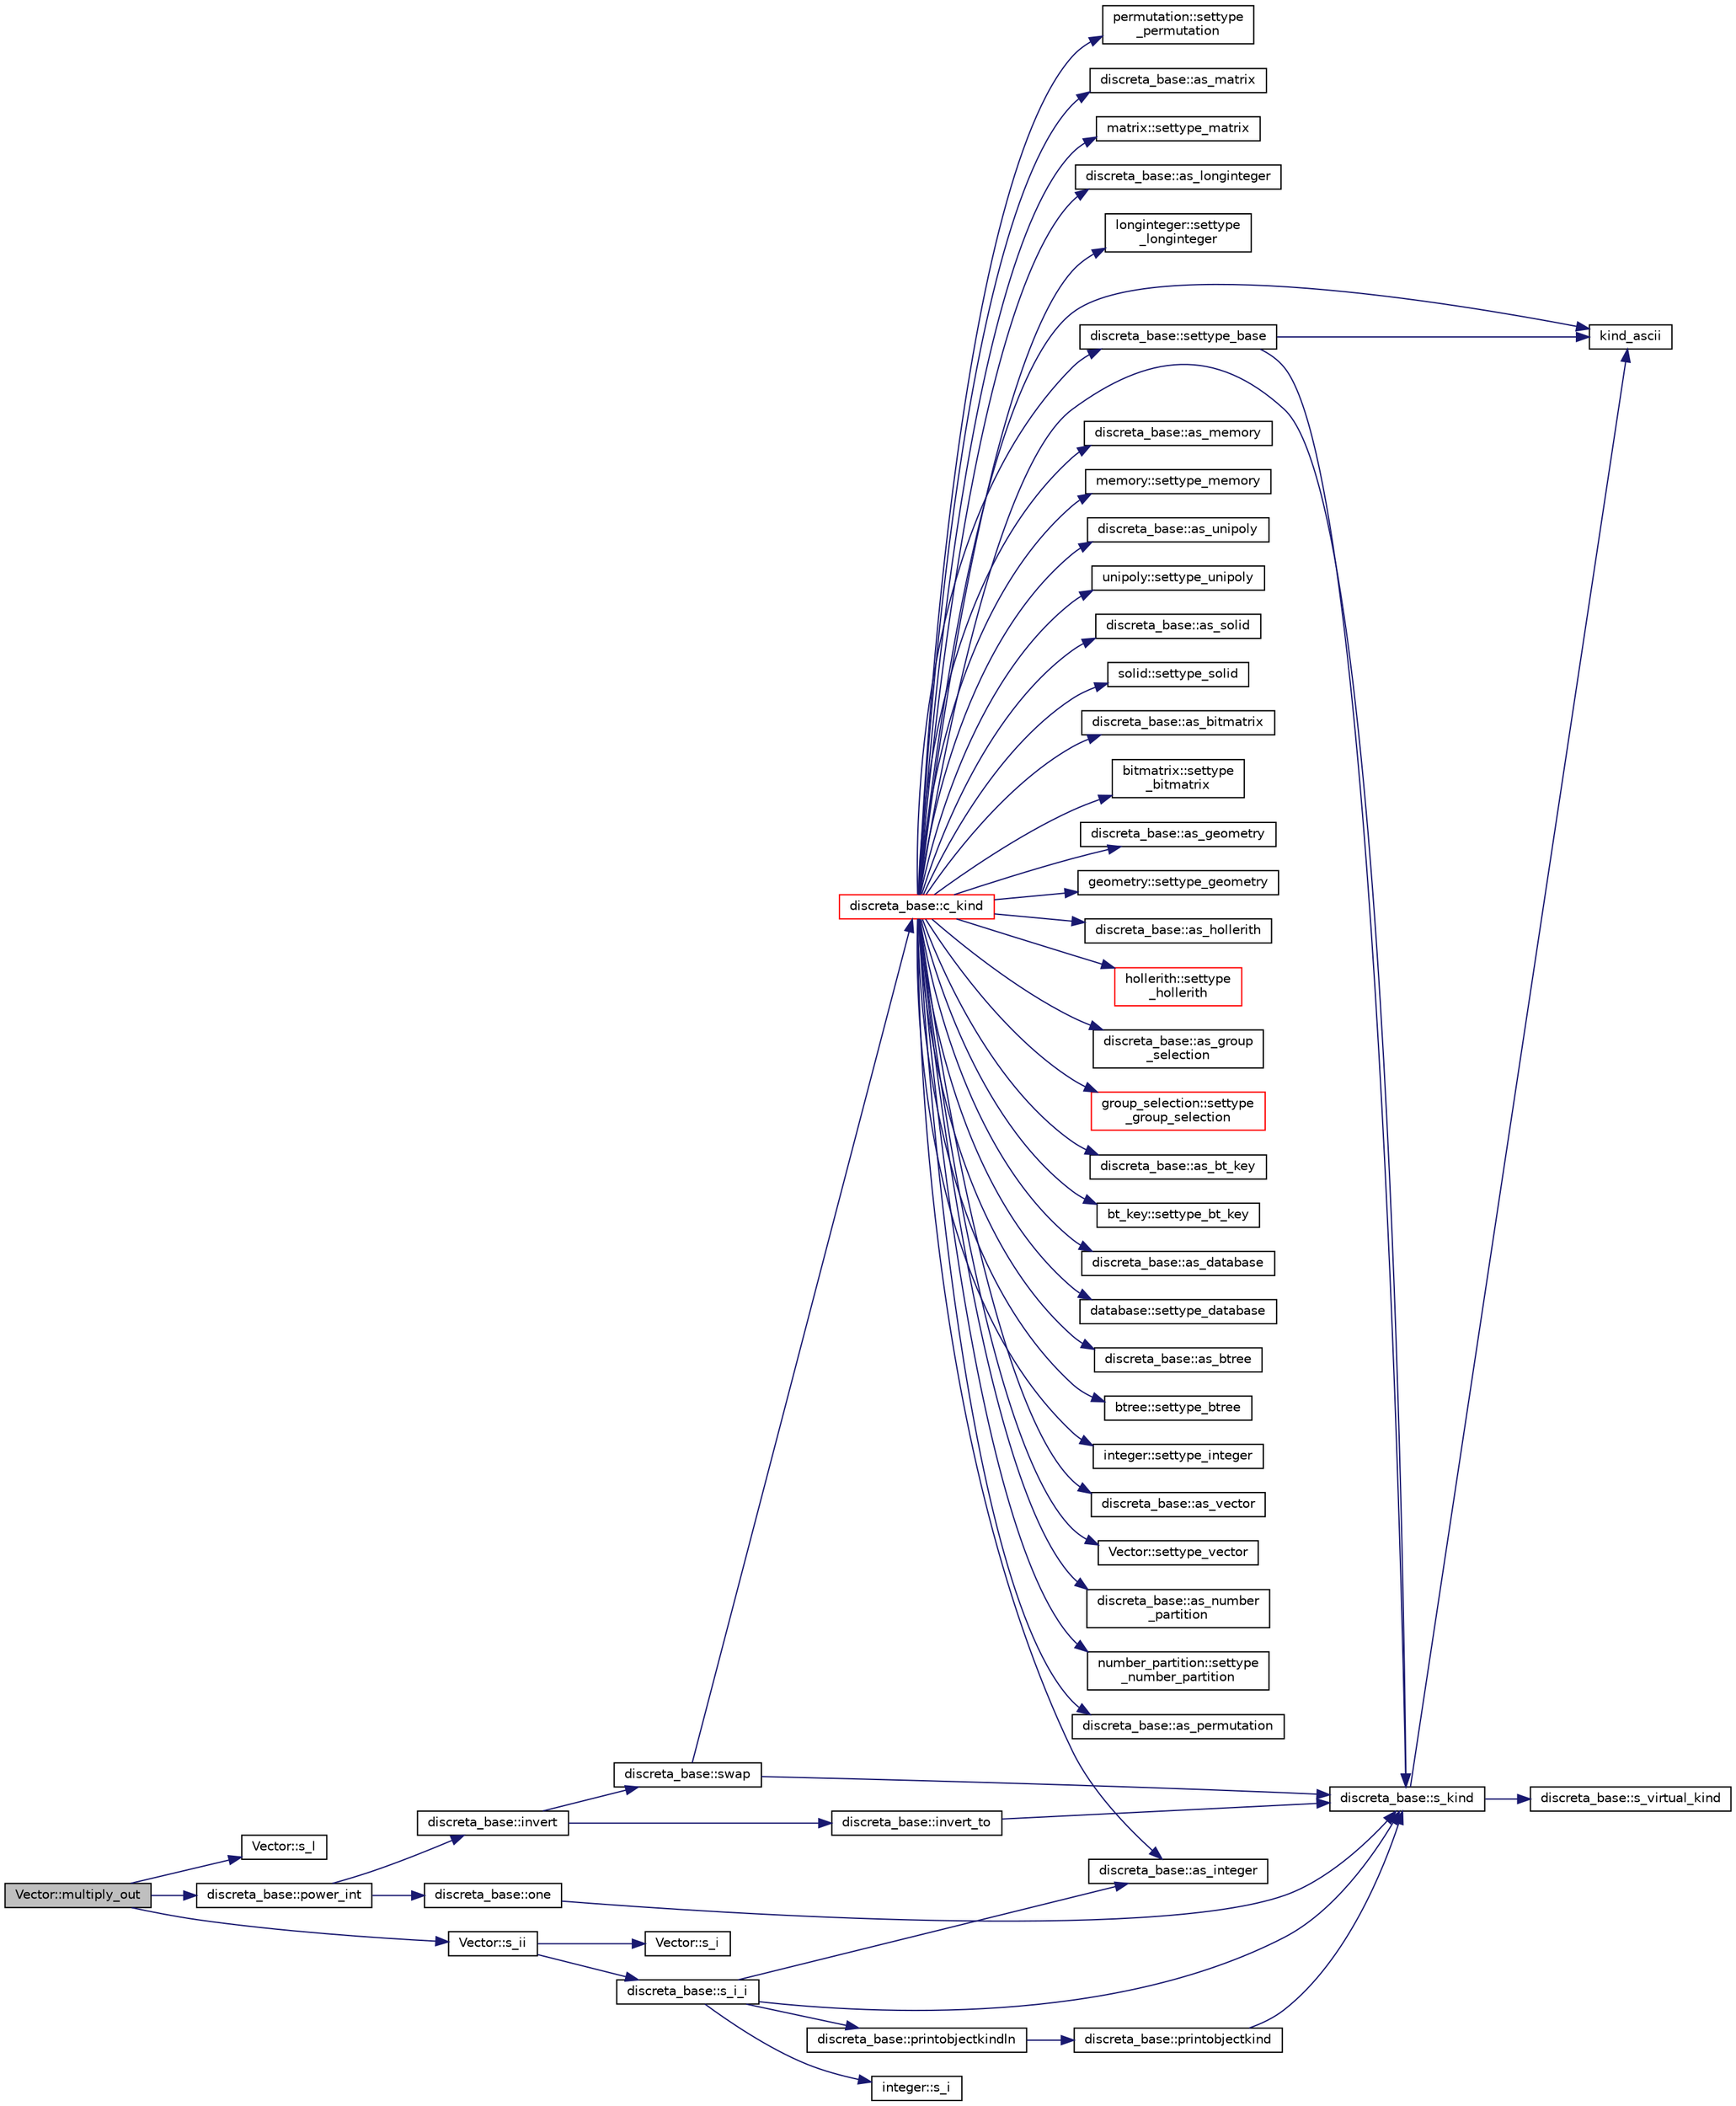 digraph "Vector::multiply_out"
{
  edge [fontname="Helvetica",fontsize="10",labelfontname="Helvetica",labelfontsize="10"];
  node [fontname="Helvetica",fontsize="10",shape=record];
  rankdir="LR";
  Node3286 [label="Vector::multiply_out",height=0.2,width=0.4,color="black", fillcolor="grey75", style="filled", fontcolor="black"];
  Node3286 -> Node3287 [color="midnightblue",fontsize="10",style="solid",fontname="Helvetica"];
  Node3287 [label="Vector::s_l",height=0.2,width=0.4,color="black", fillcolor="white", style="filled",URL="$d5/db2/class_vector.html#ad2dc082288f858d22a528832289e0704"];
  Node3286 -> Node3288 [color="midnightblue",fontsize="10",style="solid",fontname="Helvetica"];
  Node3288 [label="Vector::s_ii",height=0.2,width=0.4,color="black", fillcolor="white", style="filled",URL="$d5/db2/class_vector.html#a75d4942cc7b9794717b4846c10520db8"];
  Node3288 -> Node3289 [color="midnightblue",fontsize="10",style="solid",fontname="Helvetica"];
  Node3289 [label="Vector::s_i",height=0.2,width=0.4,color="black", fillcolor="white", style="filled",URL="$d5/db2/class_vector.html#a1c4fe1752523df8119f70dd550244871"];
  Node3288 -> Node3290 [color="midnightblue",fontsize="10",style="solid",fontname="Helvetica"];
  Node3290 [label="discreta_base::s_i_i",height=0.2,width=0.4,color="black", fillcolor="white", style="filled",URL="$d7/d71/classdiscreta__base.html#aadb92c01fbe69b3034b0214b33fbc735"];
  Node3290 -> Node3291 [color="midnightblue",fontsize="10",style="solid",fontname="Helvetica"];
  Node3291 [label="discreta_base::s_kind",height=0.2,width=0.4,color="black", fillcolor="white", style="filled",URL="$d7/d71/classdiscreta__base.html#a8a830025c74adbbc3362418a7c2ba157"];
  Node3291 -> Node3292 [color="midnightblue",fontsize="10",style="solid",fontname="Helvetica"];
  Node3292 [label="discreta_base::s_virtual_kind",height=0.2,width=0.4,color="black", fillcolor="white", style="filled",URL="$d7/d71/classdiscreta__base.html#a52778a6d6943a468be083d0785d418fb"];
  Node3291 -> Node3293 [color="midnightblue",fontsize="10",style="solid",fontname="Helvetica"];
  Node3293 [label="kind_ascii",height=0.2,width=0.4,color="black", fillcolor="white", style="filled",URL="$d9/d60/discreta_8h.html#ad0ce825a9f29bc6cec27e1b64cfe27bf"];
  Node3290 -> Node3294 [color="midnightblue",fontsize="10",style="solid",fontname="Helvetica"];
  Node3294 [label="discreta_base::printobjectkindln",height=0.2,width=0.4,color="black", fillcolor="white", style="filled",URL="$d7/d71/classdiscreta__base.html#a677ccc8f392ebedde05e453f8cf59559"];
  Node3294 -> Node3295 [color="midnightblue",fontsize="10",style="solid",fontname="Helvetica"];
  Node3295 [label="discreta_base::printobjectkind",height=0.2,width=0.4,color="black", fillcolor="white", style="filled",URL="$d7/d71/classdiscreta__base.html#aa75a1314aa706909b029664944904231"];
  Node3295 -> Node3291 [color="midnightblue",fontsize="10",style="solid",fontname="Helvetica"];
  Node3290 -> Node3296 [color="midnightblue",fontsize="10",style="solid",fontname="Helvetica"];
  Node3296 [label="discreta_base::as_integer",height=0.2,width=0.4,color="black", fillcolor="white", style="filled",URL="$d7/d71/classdiscreta__base.html#a00d7691eaf874fd283d942692fe8dd26"];
  Node3290 -> Node3297 [color="midnightblue",fontsize="10",style="solid",fontname="Helvetica"];
  Node3297 [label="integer::s_i",height=0.2,width=0.4,color="black", fillcolor="white", style="filled",URL="$d0/de5/classinteger.html#adf28e9f94d4c844adaa950deeb80b904"];
  Node3286 -> Node3298 [color="midnightblue",fontsize="10",style="solid",fontname="Helvetica"];
  Node3298 [label="discreta_base::power_int",height=0.2,width=0.4,color="black", fillcolor="white", style="filled",URL="$d7/d71/classdiscreta__base.html#a4b7be615dfc1a72b6c6a623325e77628"];
  Node3298 -> Node3299 [color="midnightblue",fontsize="10",style="solid",fontname="Helvetica"];
  Node3299 [label="discreta_base::invert",height=0.2,width=0.4,color="black", fillcolor="white", style="filled",URL="$d7/d71/classdiscreta__base.html#a3c415a064ce76e183f000912875dea74"];
  Node3299 -> Node3300 [color="midnightblue",fontsize="10",style="solid",fontname="Helvetica"];
  Node3300 [label="discreta_base::invert_to",height=0.2,width=0.4,color="black", fillcolor="white", style="filled",URL="$d7/d71/classdiscreta__base.html#a874a5ffb467f3896604a3c9bdf0cca50"];
  Node3300 -> Node3291 [color="midnightblue",fontsize="10",style="solid",fontname="Helvetica"];
  Node3299 -> Node3301 [color="midnightblue",fontsize="10",style="solid",fontname="Helvetica"];
  Node3301 [label="discreta_base::swap",height=0.2,width=0.4,color="black", fillcolor="white", style="filled",URL="$d7/d71/classdiscreta__base.html#a2e8acbb9d3476675dac5b6a583b0293e"];
  Node3301 -> Node3291 [color="midnightblue",fontsize="10",style="solid",fontname="Helvetica"];
  Node3301 -> Node3302 [color="midnightblue",fontsize="10",style="solid",fontname="Helvetica"];
  Node3302 [label="discreta_base::c_kind",height=0.2,width=0.4,color="red", fillcolor="white", style="filled",URL="$d7/d71/classdiscreta__base.html#adc2ff61589c2d083688e7a43f333cb62"];
  Node3302 -> Node3303 [color="midnightblue",fontsize="10",style="solid",fontname="Helvetica"];
  Node3303 [label="discreta_base::settype_base",height=0.2,width=0.4,color="black", fillcolor="white", style="filled",URL="$d7/d71/classdiscreta__base.html#a4f42899a89447d1c3993ea07c38f8ad4"];
  Node3303 -> Node3291 [color="midnightblue",fontsize="10",style="solid",fontname="Helvetica"];
  Node3303 -> Node3293 [color="midnightblue",fontsize="10",style="solid",fontname="Helvetica"];
  Node3302 -> Node3296 [color="midnightblue",fontsize="10",style="solid",fontname="Helvetica"];
  Node3302 -> Node3304 [color="midnightblue",fontsize="10",style="solid",fontname="Helvetica"];
  Node3304 [label="integer::settype_integer",height=0.2,width=0.4,color="black", fillcolor="white", style="filled",URL="$d0/de5/classinteger.html#a6265c65ef311229acd513d748faba796"];
  Node3302 -> Node3305 [color="midnightblue",fontsize="10",style="solid",fontname="Helvetica"];
  Node3305 [label="discreta_base::as_vector",height=0.2,width=0.4,color="black", fillcolor="white", style="filled",URL="$d7/d71/classdiscreta__base.html#a7bdd6cae39c380b128ee9e17e42cf020"];
  Node3302 -> Node3306 [color="midnightblue",fontsize="10",style="solid",fontname="Helvetica"];
  Node3306 [label="Vector::settype_vector",height=0.2,width=0.4,color="black", fillcolor="white", style="filled",URL="$d5/db2/class_vector.html#a34e0d00b18c051f23904a8429fa6c8b4"];
  Node3302 -> Node3307 [color="midnightblue",fontsize="10",style="solid",fontname="Helvetica"];
  Node3307 [label="discreta_base::as_number\l_partition",height=0.2,width=0.4,color="black", fillcolor="white", style="filled",URL="$d7/d71/classdiscreta__base.html#a307aa09de0e925d46697707968ffab00"];
  Node3302 -> Node3308 [color="midnightblue",fontsize="10",style="solid",fontname="Helvetica"];
  Node3308 [label="number_partition::settype\l_number_partition",height=0.2,width=0.4,color="black", fillcolor="white", style="filled",URL="$df/d50/classnumber__partition.html#a3aaec1b557758f643ffc8555bbc358be"];
  Node3302 -> Node3309 [color="midnightblue",fontsize="10",style="solid",fontname="Helvetica"];
  Node3309 [label="discreta_base::as_permutation",height=0.2,width=0.4,color="black", fillcolor="white", style="filled",URL="$d7/d71/classdiscreta__base.html#aa4e72f36a82984239b12ae831e131098"];
  Node3302 -> Node3310 [color="midnightblue",fontsize="10",style="solid",fontname="Helvetica"];
  Node3310 [label="permutation::settype\l_permutation",height=0.2,width=0.4,color="black", fillcolor="white", style="filled",URL="$d0/d08/classpermutation.html#af1eea29f86195cede9562e444664c28c"];
  Node3302 -> Node3311 [color="midnightblue",fontsize="10",style="solid",fontname="Helvetica"];
  Node3311 [label="discreta_base::as_matrix",height=0.2,width=0.4,color="black", fillcolor="white", style="filled",URL="$d7/d71/classdiscreta__base.html#ae4d7f56d917a4707b838fbffde6467ff"];
  Node3302 -> Node3312 [color="midnightblue",fontsize="10",style="solid",fontname="Helvetica"];
  Node3312 [label="matrix::settype_matrix",height=0.2,width=0.4,color="black", fillcolor="white", style="filled",URL="$d1/d8d/classmatrix.html#a1780283a64a789e4084d792683d276bb"];
  Node3302 -> Node3313 [color="midnightblue",fontsize="10",style="solid",fontname="Helvetica"];
  Node3313 [label="discreta_base::as_longinteger",height=0.2,width=0.4,color="black", fillcolor="white", style="filled",URL="$d7/d71/classdiscreta__base.html#a20a094639eb711b10c8694c51937f7cd"];
  Node3302 -> Node3314 [color="midnightblue",fontsize="10",style="solid",fontname="Helvetica"];
  Node3314 [label="longinteger::settype\l_longinteger",height=0.2,width=0.4,color="black", fillcolor="white", style="filled",URL="$d3/d71/classlonginteger.html#ae5f811ece8df31b9ff114368a18e1dc5"];
  Node3302 -> Node3315 [color="midnightblue",fontsize="10",style="solid",fontname="Helvetica"];
  Node3315 [label="discreta_base::as_memory",height=0.2,width=0.4,color="black", fillcolor="white", style="filled",URL="$d7/d71/classdiscreta__base.html#ad94b2d7dce0cd4fa22db57f6e79c4bd2"];
  Node3302 -> Node3316 [color="midnightblue",fontsize="10",style="solid",fontname="Helvetica"];
  Node3316 [label="memory::settype_memory",height=0.2,width=0.4,color="black", fillcolor="white", style="filled",URL="$d8/d99/classmemory.html#a33aae277f9b8fe36b02e9d5da895451b"];
  Node3302 -> Node3317 [color="midnightblue",fontsize="10",style="solid",fontname="Helvetica"];
  Node3317 [label="discreta_base::as_unipoly",height=0.2,width=0.4,color="black", fillcolor="white", style="filled",URL="$d7/d71/classdiscreta__base.html#ad50d8027f039fe5c2478cddb243adc9d"];
  Node3302 -> Node3318 [color="midnightblue",fontsize="10",style="solid",fontname="Helvetica"];
  Node3318 [label="unipoly::settype_unipoly",height=0.2,width=0.4,color="black", fillcolor="white", style="filled",URL="$d1/d89/classunipoly.html#a8db854fcc85c5e1150b1f1b1c005c95b"];
  Node3302 -> Node3319 [color="midnightblue",fontsize="10",style="solid",fontname="Helvetica"];
  Node3319 [label="discreta_base::as_solid",height=0.2,width=0.4,color="black", fillcolor="white", style="filled",URL="$d7/d71/classdiscreta__base.html#a1fc5f2b85ec97ab0a69dd64903c970a5"];
  Node3302 -> Node3320 [color="midnightblue",fontsize="10",style="solid",fontname="Helvetica"];
  Node3320 [label="solid::settype_solid",height=0.2,width=0.4,color="black", fillcolor="white", style="filled",URL="$d8/def/classsolid.html#a775bd4821f75a8aee4ea3d4335ff90e0"];
  Node3302 -> Node3321 [color="midnightblue",fontsize="10",style="solid",fontname="Helvetica"];
  Node3321 [label="discreta_base::as_bitmatrix",height=0.2,width=0.4,color="black", fillcolor="white", style="filled",URL="$d7/d71/classdiscreta__base.html#a071ad54ea8ef6c9d1d15f532e5a76df6"];
  Node3302 -> Node3322 [color="midnightblue",fontsize="10",style="solid",fontname="Helvetica"];
  Node3322 [label="bitmatrix::settype\l_bitmatrix",height=0.2,width=0.4,color="black", fillcolor="white", style="filled",URL="$de/dc8/classbitmatrix.html#acb571d947f9526665ebbdc0ce3e2a973"];
  Node3302 -> Node3323 [color="midnightblue",fontsize="10",style="solid",fontname="Helvetica"];
  Node3323 [label="discreta_base::as_geometry",height=0.2,width=0.4,color="black", fillcolor="white", style="filled",URL="$d7/d71/classdiscreta__base.html#a38fc7b4cdd830703e9d87354b79bc5c8"];
  Node3302 -> Node3324 [color="midnightblue",fontsize="10",style="solid",fontname="Helvetica"];
  Node3324 [label="geometry::settype_geometry",height=0.2,width=0.4,color="black", fillcolor="white", style="filled",URL="$da/d44/classgeometry.html#ab4a336baba6a3f56f5ffa053a5be5ba7"];
  Node3302 -> Node3325 [color="midnightblue",fontsize="10",style="solid",fontname="Helvetica"];
  Node3325 [label="discreta_base::as_hollerith",height=0.2,width=0.4,color="black", fillcolor="white", style="filled",URL="$d7/d71/classdiscreta__base.html#a3e66f82711f314710107e2f29e589690"];
  Node3302 -> Node3326 [color="midnightblue",fontsize="10",style="solid",fontname="Helvetica"];
  Node3326 [label="hollerith::settype\l_hollerith",height=0.2,width=0.4,color="red", fillcolor="white", style="filled",URL="$d8/d99/classhollerith.html#a23bbd4acfc88a0e90f1245f243f51f76"];
  Node3302 -> Node3328 [color="midnightblue",fontsize="10",style="solid",fontname="Helvetica"];
  Node3328 [label="discreta_base::as_group\l_selection",height=0.2,width=0.4,color="black", fillcolor="white", style="filled",URL="$d7/d71/classdiscreta__base.html#aae1bac4883c567718bef9fb610abbdc8"];
  Node3302 -> Node3329 [color="midnightblue",fontsize="10",style="solid",fontname="Helvetica"];
  Node3329 [label="group_selection::settype\l_group_selection",height=0.2,width=0.4,color="red", fillcolor="white", style="filled",URL="$d6/db0/classgroup__selection.html#a015ed73b7b8d784bedd4d11ac1fc0ec1"];
  Node3302 -> Node3331 [color="midnightblue",fontsize="10",style="solid",fontname="Helvetica"];
  Node3331 [label="discreta_base::as_bt_key",height=0.2,width=0.4,color="black", fillcolor="white", style="filled",URL="$d7/d71/classdiscreta__base.html#a2734c6e08dca17cf6588bd5064ec1b9f"];
  Node3302 -> Node3332 [color="midnightblue",fontsize="10",style="solid",fontname="Helvetica"];
  Node3332 [label="bt_key::settype_bt_key",height=0.2,width=0.4,color="black", fillcolor="white", style="filled",URL="$d1/de5/classbt__key.html#a352bb10beb7c789d8d29373035824800"];
  Node3302 -> Node3333 [color="midnightblue",fontsize="10",style="solid",fontname="Helvetica"];
  Node3333 [label="discreta_base::as_database",height=0.2,width=0.4,color="black", fillcolor="white", style="filled",URL="$d7/d71/classdiscreta__base.html#ab055d39d58210a2b03ba3d33703b09a9"];
  Node3302 -> Node3334 [color="midnightblue",fontsize="10",style="solid",fontname="Helvetica"];
  Node3334 [label="database::settype_database",height=0.2,width=0.4,color="black", fillcolor="white", style="filled",URL="$db/d72/classdatabase.html#a014639aa001462e480eb1f3984839b72"];
  Node3302 -> Node3335 [color="midnightblue",fontsize="10",style="solid",fontname="Helvetica"];
  Node3335 [label="discreta_base::as_btree",height=0.2,width=0.4,color="black", fillcolor="white", style="filled",URL="$d7/d71/classdiscreta__base.html#a78e76674cef2ec113c17989c11288778"];
  Node3302 -> Node3336 [color="midnightblue",fontsize="10",style="solid",fontname="Helvetica"];
  Node3336 [label="btree::settype_btree",height=0.2,width=0.4,color="black", fillcolor="white", style="filled",URL="$dd/db0/classbtree.html#a5a1b9773c848908a6050cc733d2d9780"];
  Node3302 -> Node3293 [color="midnightblue",fontsize="10",style="solid",fontname="Helvetica"];
  Node3302 -> Node3291 [color="midnightblue",fontsize="10",style="solid",fontname="Helvetica"];
  Node3298 -> Node3341 [color="midnightblue",fontsize="10",style="solid",fontname="Helvetica"];
  Node3341 [label="discreta_base::one",height=0.2,width=0.4,color="black", fillcolor="white", style="filled",URL="$d7/d71/classdiscreta__base.html#a6f5d6422a0040950415db30e39dafd19"];
  Node3341 -> Node3291 [color="midnightblue",fontsize="10",style="solid",fontname="Helvetica"];
}
